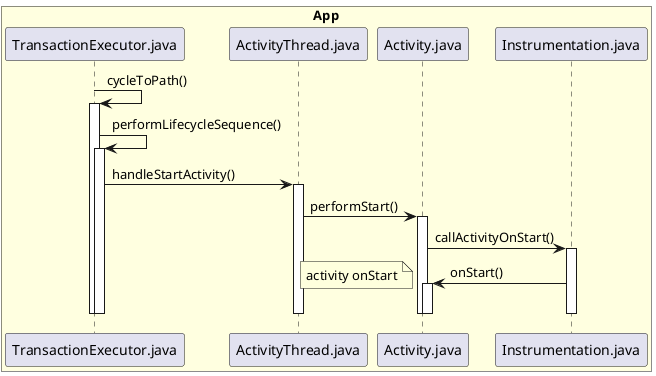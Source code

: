 @startuml

box "App" #LightYellow
participant TransactionExecutor.java
participant ActivityThread.java
participant Activity.java
participant Instrumentation.java
end box

TransactionExecutor.java -> TransactionExecutor.java:cycleToPath()
activate TransactionExecutor.java
TransactionExecutor.java -> TransactionExecutor.java:performLifecycleSequence()
activate TransactionExecutor.java
TransactionExecutor.java -> ActivityThread.java:handleStartActivity()
activate ActivityThread.java
ActivityThread.java -> Activity.java:performStart()
activate Activity.java
Activity.java -> Instrumentation.java:callActivityOnStart()
activate Instrumentation.java
Instrumentation.java -> Activity.java:onStart()
activate Activity.java
note left: activity onStart
deactivate Activity.java
deactivate Activity.java
deactivate Instrumentation.java
deactivate ActivityThread.java
deactivate TransactionExecutor.java
deactivate TransactionExecutor.java

@enduml